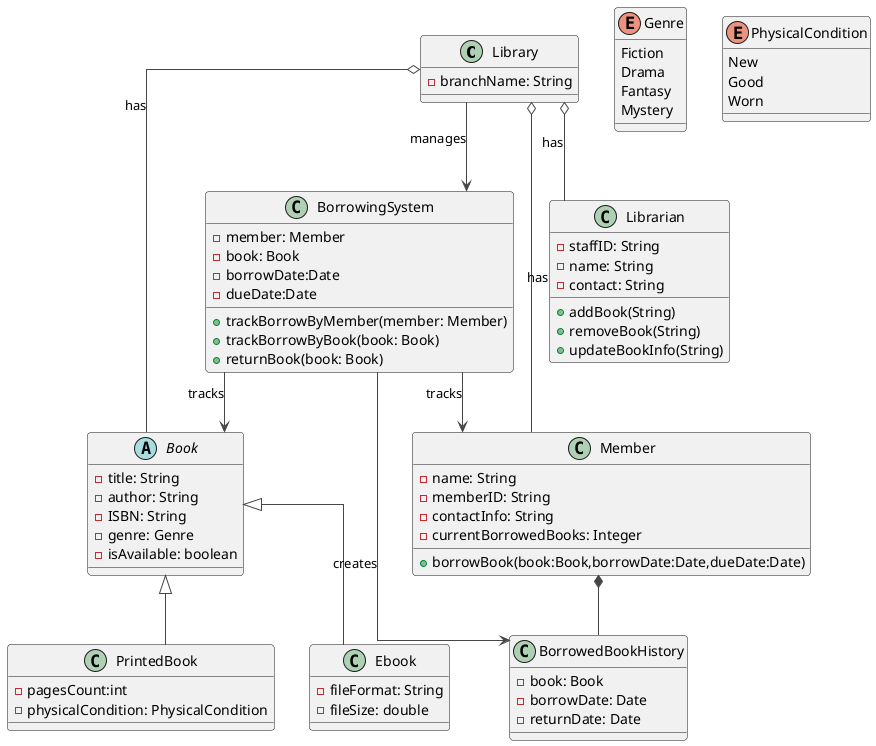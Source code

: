 @startuml Library
!theme vibrant
skinparam linetype ortho


class Library{
-branchName: String
}

abstract class Book {
-title: String
-author: String
-ISBN: String
-genre: Genre
-isAvailable: boolean
}

enum Genre {
    Fiction
    Drama
    Fantasy
    Mystery
}

class Ebook{
-fileFormat: String
-fileSize: double
}

class PrintedBook{
-pagesCount:int
-physicalCondition: PhysicalCondition

}

enum PhysicalCondition {
New
Good
Worn   
}

class Member{
-name: String
-memberID: String
-contactInfo: String
-currentBorrowedBooks: Integer
+borrowBook(book:Book,borrowDate:Date,dueDate:Date)

}

class BorrowedBookHistory {
-book: Book
-borrowDate: Date
-returnDate: Date 
}

class Librarian{
-staffID: String
-name: String
-contact: String
+addBook(String)
+removeBook(String)
+updateBookInfo(String)
}

class BorrowingSystem{
-member: Member
-book: Book
-borrowDate:Date
-dueDate:Date
+trackBorrowByMember(member: Member)
+trackBorrowByBook(book: Book)
+returnBook(book: Book)

}

Book <|-- Ebook
Book <|-- PrintedBook

Member*--BorrowedBookHistory

BorrowingSystem --> Member : tracks
BorrowingSystem --> Book : tracks
BorrowingSystem -->BorrowedBookHistory: creates

Library o-- Book : has
Library o-- Member : has
Library o-- Librarian : has
Library --> BorrowingSystem : manages
@enduml